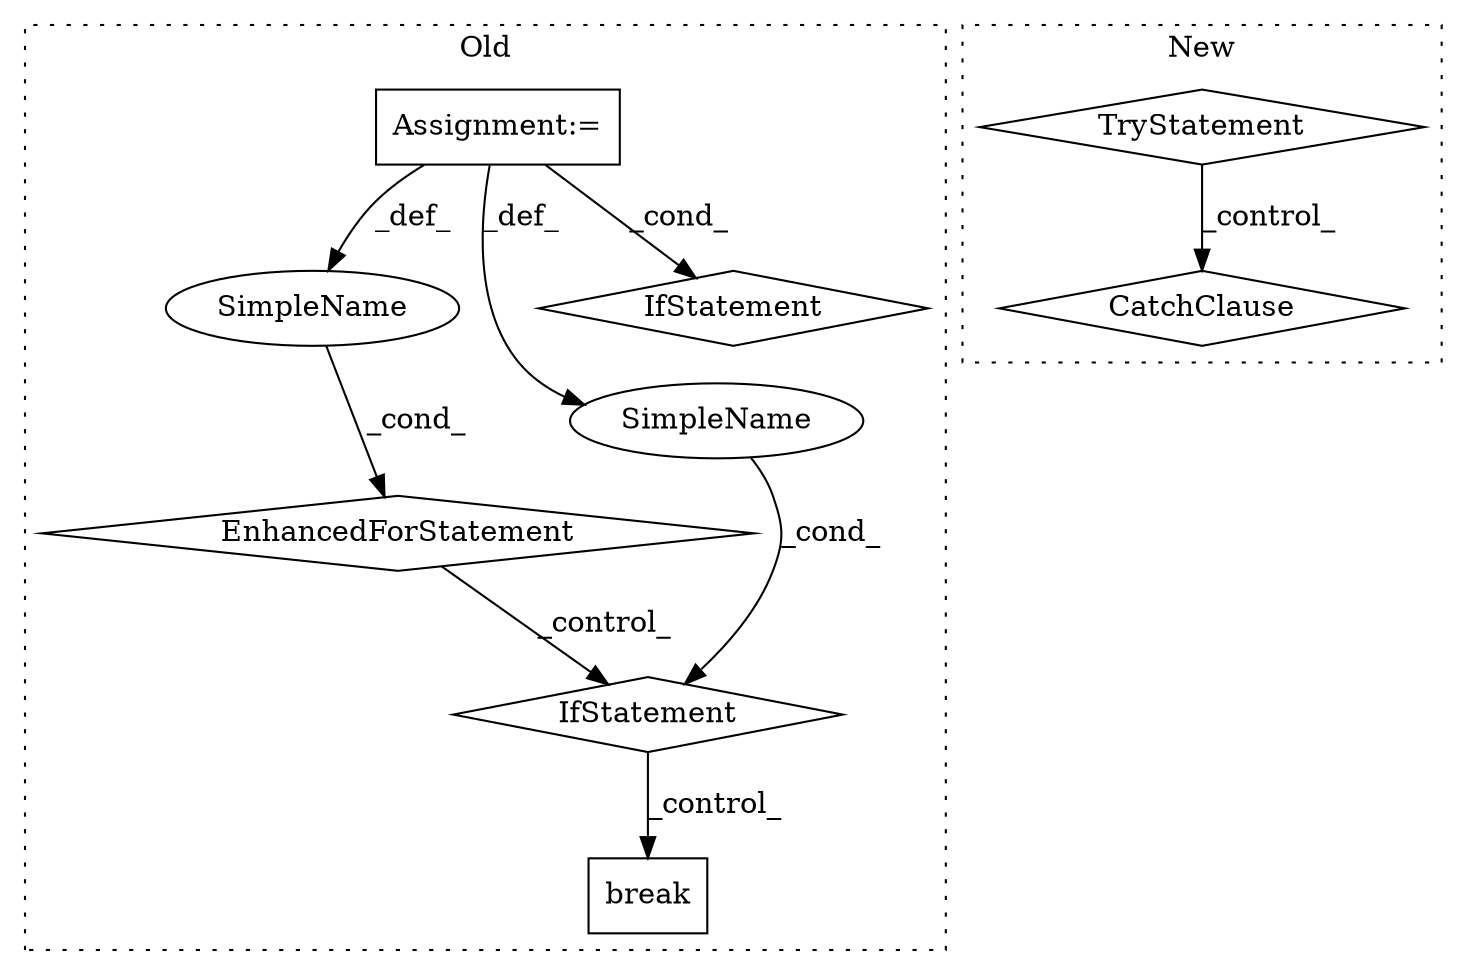 digraph G {
subgraph cluster0 {
1 [label="break" a="10" s="2147" l="6" shape="box"];
4 [label="Assignment:=" a="7" s="1670,1764" l="61,2" shape="box"];
5 [label="EnhancedForStatement" a="70" s="1670,1764" l="61,2" shape="diamond"];
6 [label="SimpleName" a="42" s="1735" l="1" shape="ellipse"];
7 [label="IfStatement" a="25" s="2040,2094" l="4,2" shape="diamond"];
8 [label="SimpleName" a="42" s="" l="" shape="ellipse"];
9 [label="IfStatement" a="25" s="2399,2414" l="4,2" shape="diamond"];
label = "Old";
style="dotted";
}
subgraph cluster1 {
2 [label="TryStatement" a="54" s="1343" l="4" shape="diamond"];
3 [label="CatchClause" a="12" s="1412,1445" l="13,2" shape="diamond"];
label = "New";
style="dotted";
}
2 -> 3 [label="_control_"];
4 -> 8 [label="_def_"];
4 -> 6 [label="_def_"];
4 -> 9 [label="_cond_"];
5 -> 7 [label="_control_"];
6 -> 5 [label="_cond_"];
7 -> 1 [label="_control_"];
8 -> 7 [label="_cond_"];
}